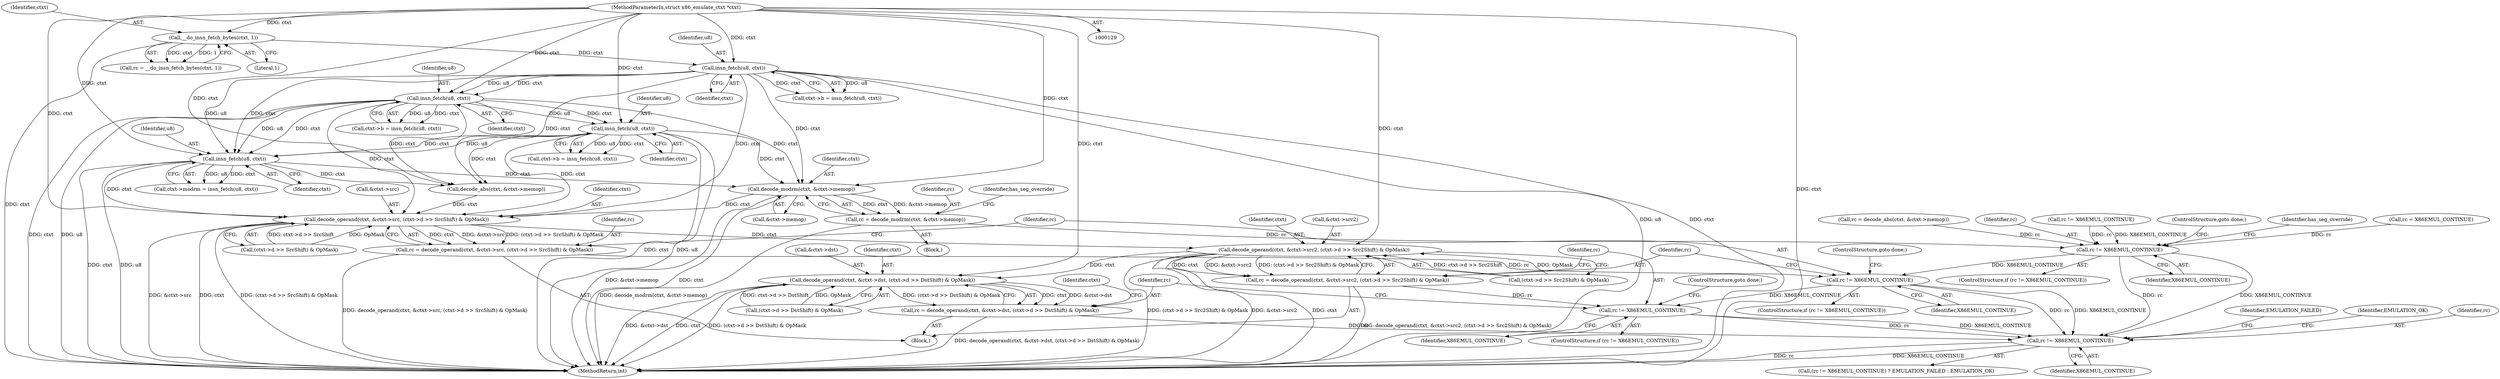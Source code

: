 digraph "0_linux_a430c9166312e1aa3d80bce32374233bdbfeba32@pointer" {
"1000876" [label="(Call,decode_modrm(ctxt, &ctxt->memop))"];
"1000474" [label="(Call,insn_fetch(u8, ctxt))"];
"1000421" [label="(Call,insn_fetch(u8, ctxt))"];
"1000277" [label="(Call,insn_fetch(u8, ctxt))"];
"1000221" [label="(Call,__do_insn_fetch_bytes(ctxt, 1))"];
"1000130" [label="(MethodParameterIn,struct x86_emulate_ctxt *ctxt)"];
"1000447" [label="(Call,insn_fetch(u8, ctxt))"];
"1000874" [label="(Call,rc = decode_modrm(ctxt, &ctxt->memop))"];
"1000912" [label="(Call,rc != X86EMUL_CONTINUE)"];
"1000953" [label="(Call,rc != X86EMUL_CONTINUE)"];
"1000973" [label="(Call,rc != X86EMUL_CONTINUE)"];
"1001012" [label="(Call,rc != X86EMUL_CONTINUE)"];
"1000939" [label="(Call,decode_operand(ctxt, &ctxt->src, (ctxt->d >> SrcShift) & OpMask))"];
"1000937" [label="(Call,rc = decode_operand(ctxt, &ctxt->src, (ctxt->d >> SrcShift) & OpMask))"];
"1000959" [label="(Call,decode_operand(ctxt, &ctxt->src2, (ctxt->d >> Src2Shift) & OpMask))"];
"1000957" [label="(Call,rc = decode_operand(ctxt, &ctxt->src2, (ctxt->d >> Src2Shift) & OpMask))"];
"1000979" [label="(Call,decode_operand(ctxt, &ctxt->dst, (ctxt->d >> DstShift) & OpMask))"];
"1000977" [label="(Call,rc = decode_operand(ctxt, &ctxt->dst, (ctxt->d >> DstShift) & OpMask))"];
"1000939" [label="(Call,decode_operand(ctxt, &ctxt->src, (ctxt->d >> SrcShift) & OpMask))"];
"1000914" [label="(Identifier,X86EMUL_CONTINUE)"];
"1000912" [label="(Call,rc != X86EMUL_CONTINUE)"];
"1000952" [label="(ControlStructure,if (rc != X86EMUL_CONTINUE))"];
"1000449" [label="(Identifier,ctxt)"];
"1000877" [label="(Identifier,ctxt)"];
"1000981" [label="(Call,&ctxt->dst)"];
"1000955" [label="(Identifier,X86EMUL_CONTINUE)"];
"1000417" [label="(Call,ctxt->b = insn_fetch(u8, ctxt))"];
"1000443" [label="(Call,ctxt->b = insn_fetch(u8, ctxt))"];
"1000972" [label="(ControlStructure,if (rc != X86EMUL_CONTINUE))"];
"1000957" [label="(Call,rc = decode_operand(ctxt, &ctxt->src2, (ctxt->d >> Src2Shift) & OpMask))"];
"1000273" [label="(Call,ctxt->b = insn_fetch(u8, ctxt))"];
"1000980" [label="(Identifier,ctxt)"];
"1000873" [label="(Block,)"];
"1000954" [label="(Identifier,rc)"];
"1001011" [label="(Call,(rc != X86EMUL_CONTINUE) ? EMULATION_FAILED : EMULATION_OK)"];
"1000135" [label="(Call,rc = X86EMUL_CONTINUE)"];
"1000977" [label="(Call,rc = decode_operand(ctxt, &ctxt->dst, (ctxt->d >> DstShift) & OpMask))"];
"1000447" [label="(Call,insn_fetch(u8, ctxt))"];
"1000422" [label="(Identifier,u8)"];
"1000223" [label="(Literal,1)"];
"1000903" [label="(Call,rc = decode_abs(ctxt, &ctxt->memop))"];
"1001014" [label="(Identifier,X86EMUL_CONTINUE)"];
"1000874" [label="(Call,rc = decode_modrm(ctxt, &ctxt->memop))"];
"1000421" [label="(Call,insn_fetch(u8, ctxt))"];
"1000973" [label="(Call,rc != X86EMUL_CONTINUE)"];
"1001015" [label="(Identifier,EMULATION_FAILED)"];
"1000875" [label="(Identifier,rc)"];
"1000945" [label="(Call,(ctxt->d >> SrcShift) & OpMask)"];
"1000219" [label="(Call,rc = __do_insn_fetch_bytes(ctxt, 1))"];
"1000959" [label="(Call,decode_operand(ctxt, &ctxt->src2, (ctxt->d >> Src2Shift) & OpMask))"];
"1000958" [label="(Identifier,rc)"];
"1000960" [label="(Identifier,ctxt)"];
"1001012" [label="(Call,rc != X86EMUL_CONTINUE)"];
"1000222" [label="(Identifier,ctxt)"];
"1000475" [label="(Identifier,u8)"];
"1001017" [label="(MethodReturn,int)"];
"1000913" [label="(Identifier,rc)"];
"1000133" [label="(Block,)"];
"1000221" [label="(Call,__do_insn_fetch_bytes(ctxt, 1))"];
"1000937" [label="(Call,rc = decode_operand(ctxt, &ctxt->src, (ctxt->d >> SrcShift) & OpMask))"];
"1000956" [label="(ControlStructure,goto done;)"];
"1000953" [label="(Call,rc != X86EMUL_CONTINUE)"];
"1000911" [label="(ControlStructure,if (rc != X86EMUL_CONTINUE))"];
"1000940" [label="(Identifier,ctxt)"];
"1000470" [label="(Call,ctxt->modrm = insn_fetch(u8, ctxt))"];
"1000448" [label="(Identifier,u8)"];
"1000905" [label="(Call,decode_abs(ctxt, &ctxt->memop))"];
"1000423" [label="(Identifier,ctxt)"];
"1000978" [label="(Identifier,rc)"];
"1001016" [label="(Identifier,EMULATION_OK)"];
"1000878" [label="(Call,&ctxt->memop)"];
"1000225" [label="(Call,rc != X86EMUL_CONTINUE)"];
"1000974" [label="(Identifier,rc)"];
"1000961" [label="(Call,&ctxt->src2)"];
"1000976" [label="(ControlStructure,goto done;)"];
"1000941" [label="(Call,&ctxt->src)"];
"1001013" [label="(Identifier,rc)"];
"1000915" [label="(ControlStructure,goto done;)"];
"1000474" [label="(Call,insn_fetch(u8, ctxt))"];
"1000278" [label="(Identifier,u8)"];
"1000985" [label="(Call,(ctxt->d >> DstShift) & OpMask)"];
"1000277" [label="(Call,insn_fetch(u8, ctxt))"];
"1000130" [label="(MethodParameterIn,struct x86_emulate_ctxt *ctxt)"];
"1000876" [label="(Call,decode_modrm(ctxt, &ctxt->memop))"];
"1000279" [label="(Identifier,ctxt)"];
"1000476" [label="(Identifier,ctxt)"];
"1000979" [label="(Call,decode_operand(ctxt, &ctxt->dst, (ctxt->d >> DstShift) & OpMask))"];
"1000938" [label="(Identifier,rc)"];
"1000965" [label="(Call,(ctxt->d >> Src2Shift) & OpMask)"];
"1000918" [label="(Identifier,has_seg_override)"];
"1000975" [label="(Identifier,X86EMUL_CONTINUE)"];
"1000884" [label="(Identifier,has_seg_override)"];
"1000994" [label="(Identifier,ctxt)"];
"1000876" -> "1000874"  [label="AST: "];
"1000876" -> "1000878"  [label="CFG: "];
"1000877" -> "1000876"  [label="AST: "];
"1000878" -> "1000876"  [label="AST: "];
"1000874" -> "1000876"  [label="CFG: "];
"1000876" -> "1001017"  [label="DDG: &ctxt->memop"];
"1000876" -> "1001017"  [label="DDG: ctxt"];
"1000876" -> "1000874"  [label="DDG: ctxt"];
"1000876" -> "1000874"  [label="DDG: &ctxt->memop"];
"1000474" -> "1000876"  [label="DDG: ctxt"];
"1000421" -> "1000876"  [label="DDG: ctxt"];
"1000447" -> "1000876"  [label="DDG: ctxt"];
"1000277" -> "1000876"  [label="DDG: ctxt"];
"1000130" -> "1000876"  [label="DDG: ctxt"];
"1000876" -> "1000939"  [label="DDG: ctxt"];
"1000474" -> "1000470"  [label="AST: "];
"1000474" -> "1000476"  [label="CFG: "];
"1000475" -> "1000474"  [label="AST: "];
"1000476" -> "1000474"  [label="AST: "];
"1000470" -> "1000474"  [label="CFG: "];
"1000474" -> "1001017"  [label="DDG: ctxt"];
"1000474" -> "1001017"  [label="DDG: u8"];
"1000474" -> "1000470"  [label="DDG: u8"];
"1000474" -> "1000470"  [label="DDG: ctxt"];
"1000421" -> "1000474"  [label="DDG: u8"];
"1000421" -> "1000474"  [label="DDG: ctxt"];
"1000277" -> "1000474"  [label="DDG: u8"];
"1000277" -> "1000474"  [label="DDG: ctxt"];
"1000447" -> "1000474"  [label="DDG: u8"];
"1000447" -> "1000474"  [label="DDG: ctxt"];
"1000130" -> "1000474"  [label="DDG: ctxt"];
"1000474" -> "1000905"  [label="DDG: ctxt"];
"1000474" -> "1000939"  [label="DDG: ctxt"];
"1000421" -> "1000417"  [label="AST: "];
"1000421" -> "1000423"  [label="CFG: "];
"1000422" -> "1000421"  [label="AST: "];
"1000423" -> "1000421"  [label="AST: "];
"1000417" -> "1000421"  [label="CFG: "];
"1000421" -> "1001017"  [label="DDG: ctxt"];
"1000421" -> "1001017"  [label="DDG: u8"];
"1000421" -> "1000417"  [label="DDG: u8"];
"1000421" -> "1000417"  [label="DDG: ctxt"];
"1000277" -> "1000421"  [label="DDG: u8"];
"1000277" -> "1000421"  [label="DDG: ctxt"];
"1000130" -> "1000421"  [label="DDG: ctxt"];
"1000421" -> "1000447"  [label="DDG: u8"];
"1000421" -> "1000447"  [label="DDG: ctxt"];
"1000421" -> "1000905"  [label="DDG: ctxt"];
"1000421" -> "1000939"  [label="DDG: ctxt"];
"1000277" -> "1000273"  [label="AST: "];
"1000277" -> "1000279"  [label="CFG: "];
"1000278" -> "1000277"  [label="AST: "];
"1000279" -> "1000277"  [label="AST: "];
"1000273" -> "1000277"  [label="CFG: "];
"1000277" -> "1001017"  [label="DDG: u8"];
"1000277" -> "1001017"  [label="DDG: ctxt"];
"1000277" -> "1000273"  [label="DDG: u8"];
"1000277" -> "1000273"  [label="DDG: ctxt"];
"1000221" -> "1000277"  [label="DDG: ctxt"];
"1000130" -> "1000277"  [label="DDG: ctxt"];
"1000277" -> "1000905"  [label="DDG: ctxt"];
"1000277" -> "1000939"  [label="DDG: ctxt"];
"1000221" -> "1000219"  [label="AST: "];
"1000221" -> "1000223"  [label="CFG: "];
"1000222" -> "1000221"  [label="AST: "];
"1000223" -> "1000221"  [label="AST: "];
"1000219" -> "1000221"  [label="CFG: "];
"1000221" -> "1001017"  [label="DDG: ctxt"];
"1000221" -> "1000219"  [label="DDG: ctxt"];
"1000221" -> "1000219"  [label="DDG: 1"];
"1000130" -> "1000221"  [label="DDG: ctxt"];
"1000130" -> "1000129"  [label="AST: "];
"1000130" -> "1001017"  [label="DDG: ctxt"];
"1000130" -> "1000447"  [label="DDG: ctxt"];
"1000130" -> "1000905"  [label="DDG: ctxt"];
"1000130" -> "1000939"  [label="DDG: ctxt"];
"1000130" -> "1000959"  [label="DDG: ctxt"];
"1000130" -> "1000979"  [label="DDG: ctxt"];
"1000447" -> "1000443"  [label="AST: "];
"1000447" -> "1000449"  [label="CFG: "];
"1000448" -> "1000447"  [label="AST: "];
"1000449" -> "1000447"  [label="AST: "];
"1000443" -> "1000447"  [label="CFG: "];
"1000447" -> "1001017"  [label="DDG: ctxt"];
"1000447" -> "1001017"  [label="DDG: u8"];
"1000447" -> "1000443"  [label="DDG: u8"];
"1000447" -> "1000443"  [label="DDG: ctxt"];
"1000447" -> "1000905"  [label="DDG: ctxt"];
"1000447" -> "1000939"  [label="DDG: ctxt"];
"1000874" -> "1000873"  [label="AST: "];
"1000875" -> "1000874"  [label="AST: "];
"1000884" -> "1000874"  [label="CFG: "];
"1000874" -> "1001017"  [label="DDG: decode_modrm(ctxt, &ctxt->memop)"];
"1000874" -> "1000912"  [label="DDG: rc"];
"1000912" -> "1000911"  [label="AST: "];
"1000912" -> "1000914"  [label="CFG: "];
"1000913" -> "1000912"  [label="AST: "];
"1000914" -> "1000912"  [label="AST: "];
"1000915" -> "1000912"  [label="CFG: "];
"1000918" -> "1000912"  [label="CFG: "];
"1000903" -> "1000912"  [label="DDG: rc"];
"1000225" -> "1000912"  [label="DDG: rc"];
"1000225" -> "1000912"  [label="DDG: X86EMUL_CONTINUE"];
"1000135" -> "1000912"  [label="DDG: rc"];
"1000912" -> "1000953"  [label="DDG: X86EMUL_CONTINUE"];
"1000912" -> "1001012"  [label="DDG: rc"];
"1000912" -> "1001012"  [label="DDG: X86EMUL_CONTINUE"];
"1000953" -> "1000952"  [label="AST: "];
"1000953" -> "1000955"  [label="CFG: "];
"1000954" -> "1000953"  [label="AST: "];
"1000955" -> "1000953"  [label="AST: "];
"1000956" -> "1000953"  [label="CFG: "];
"1000958" -> "1000953"  [label="CFG: "];
"1000937" -> "1000953"  [label="DDG: rc"];
"1000953" -> "1000973"  [label="DDG: X86EMUL_CONTINUE"];
"1000953" -> "1001012"  [label="DDG: rc"];
"1000953" -> "1001012"  [label="DDG: X86EMUL_CONTINUE"];
"1000973" -> "1000972"  [label="AST: "];
"1000973" -> "1000975"  [label="CFG: "];
"1000974" -> "1000973"  [label="AST: "];
"1000975" -> "1000973"  [label="AST: "];
"1000976" -> "1000973"  [label="CFG: "];
"1000978" -> "1000973"  [label="CFG: "];
"1000957" -> "1000973"  [label="DDG: rc"];
"1000973" -> "1001012"  [label="DDG: rc"];
"1000973" -> "1001012"  [label="DDG: X86EMUL_CONTINUE"];
"1001012" -> "1001011"  [label="AST: "];
"1001012" -> "1001014"  [label="CFG: "];
"1001013" -> "1001012"  [label="AST: "];
"1001014" -> "1001012"  [label="AST: "];
"1001015" -> "1001012"  [label="CFG: "];
"1001016" -> "1001012"  [label="CFG: "];
"1001012" -> "1001017"  [label="DDG: rc"];
"1001012" -> "1001017"  [label="DDG: X86EMUL_CONTINUE"];
"1000977" -> "1001012"  [label="DDG: rc"];
"1000939" -> "1000937"  [label="AST: "];
"1000939" -> "1000945"  [label="CFG: "];
"1000940" -> "1000939"  [label="AST: "];
"1000941" -> "1000939"  [label="AST: "];
"1000945" -> "1000939"  [label="AST: "];
"1000937" -> "1000939"  [label="CFG: "];
"1000939" -> "1001017"  [label="DDG: &ctxt->src"];
"1000939" -> "1001017"  [label="DDG: ctxt"];
"1000939" -> "1001017"  [label="DDG: (ctxt->d >> SrcShift) & OpMask"];
"1000939" -> "1000937"  [label="DDG: ctxt"];
"1000939" -> "1000937"  [label="DDG: &ctxt->src"];
"1000939" -> "1000937"  [label="DDG: (ctxt->d >> SrcShift) & OpMask"];
"1000905" -> "1000939"  [label="DDG: ctxt"];
"1000945" -> "1000939"  [label="DDG: ctxt->d >> SrcShift"];
"1000945" -> "1000939"  [label="DDG: OpMask"];
"1000939" -> "1000959"  [label="DDG: ctxt"];
"1000937" -> "1000133"  [label="AST: "];
"1000938" -> "1000937"  [label="AST: "];
"1000954" -> "1000937"  [label="CFG: "];
"1000937" -> "1001017"  [label="DDG: decode_operand(ctxt, &ctxt->src, (ctxt->d >> SrcShift) & OpMask)"];
"1000959" -> "1000957"  [label="AST: "];
"1000959" -> "1000965"  [label="CFG: "];
"1000960" -> "1000959"  [label="AST: "];
"1000961" -> "1000959"  [label="AST: "];
"1000965" -> "1000959"  [label="AST: "];
"1000957" -> "1000959"  [label="CFG: "];
"1000959" -> "1001017"  [label="DDG: (ctxt->d >> Src2Shift) & OpMask"];
"1000959" -> "1001017"  [label="DDG: &ctxt->src2"];
"1000959" -> "1001017"  [label="DDG: ctxt"];
"1000959" -> "1000957"  [label="DDG: ctxt"];
"1000959" -> "1000957"  [label="DDG: &ctxt->src2"];
"1000959" -> "1000957"  [label="DDG: (ctxt->d >> Src2Shift) & OpMask"];
"1000965" -> "1000959"  [label="DDG: ctxt->d >> Src2Shift"];
"1000965" -> "1000959"  [label="DDG: OpMask"];
"1000959" -> "1000979"  [label="DDG: ctxt"];
"1000957" -> "1000133"  [label="AST: "];
"1000958" -> "1000957"  [label="AST: "];
"1000974" -> "1000957"  [label="CFG: "];
"1000957" -> "1001017"  [label="DDG: decode_operand(ctxt, &ctxt->src2, (ctxt->d >> Src2Shift) & OpMask)"];
"1000979" -> "1000977"  [label="AST: "];
"1000979" -> "1000985"  [label="CFG: "];
"1000980" -> "1000979"  [label="AST: "];
"1000981" -> "1000979"  [label="AST: "];
"1000985" -> "1000979"  [label="AST: "];
"1000977" -> "1000979"  [label="CFG: "];
"1000979" -> "1001017"  [label="DDG: &ctxt->dst"];
"1000979" -> "1001017"  [label="DDG: ctxt"];
"1000979" -> "1001017"  [label="DDG: (ctxt->d >> DstShift) & OpMask"];
"1000979" -> "1000977"  [label="DDG: ctxt"];
"1000979" -> "1000977"  [label="DDG: &ctxt->dst"];
"1000979" -> "1000977"  [label="DDG: (ctxt->d >> DstShift) & OpMask"];
"1000985" -> "1000979"  [label="DDG: ctxt->d >> DstShift"];
"1000985" -> "1000979"  [label="DDG: OpMask"];
"1000977" -> "1000133"  [label="AST: "];
"1000978" -> "1000977"  [label="AST: "];
"1000994" -> "1000977"  [label="CFG: "];
"1000977" -> "1001017"  [label="DDG: decode_operand(ctxt, &ctxt->dst, (ctxt->d >> DstShift) & OpMask)"];
}
